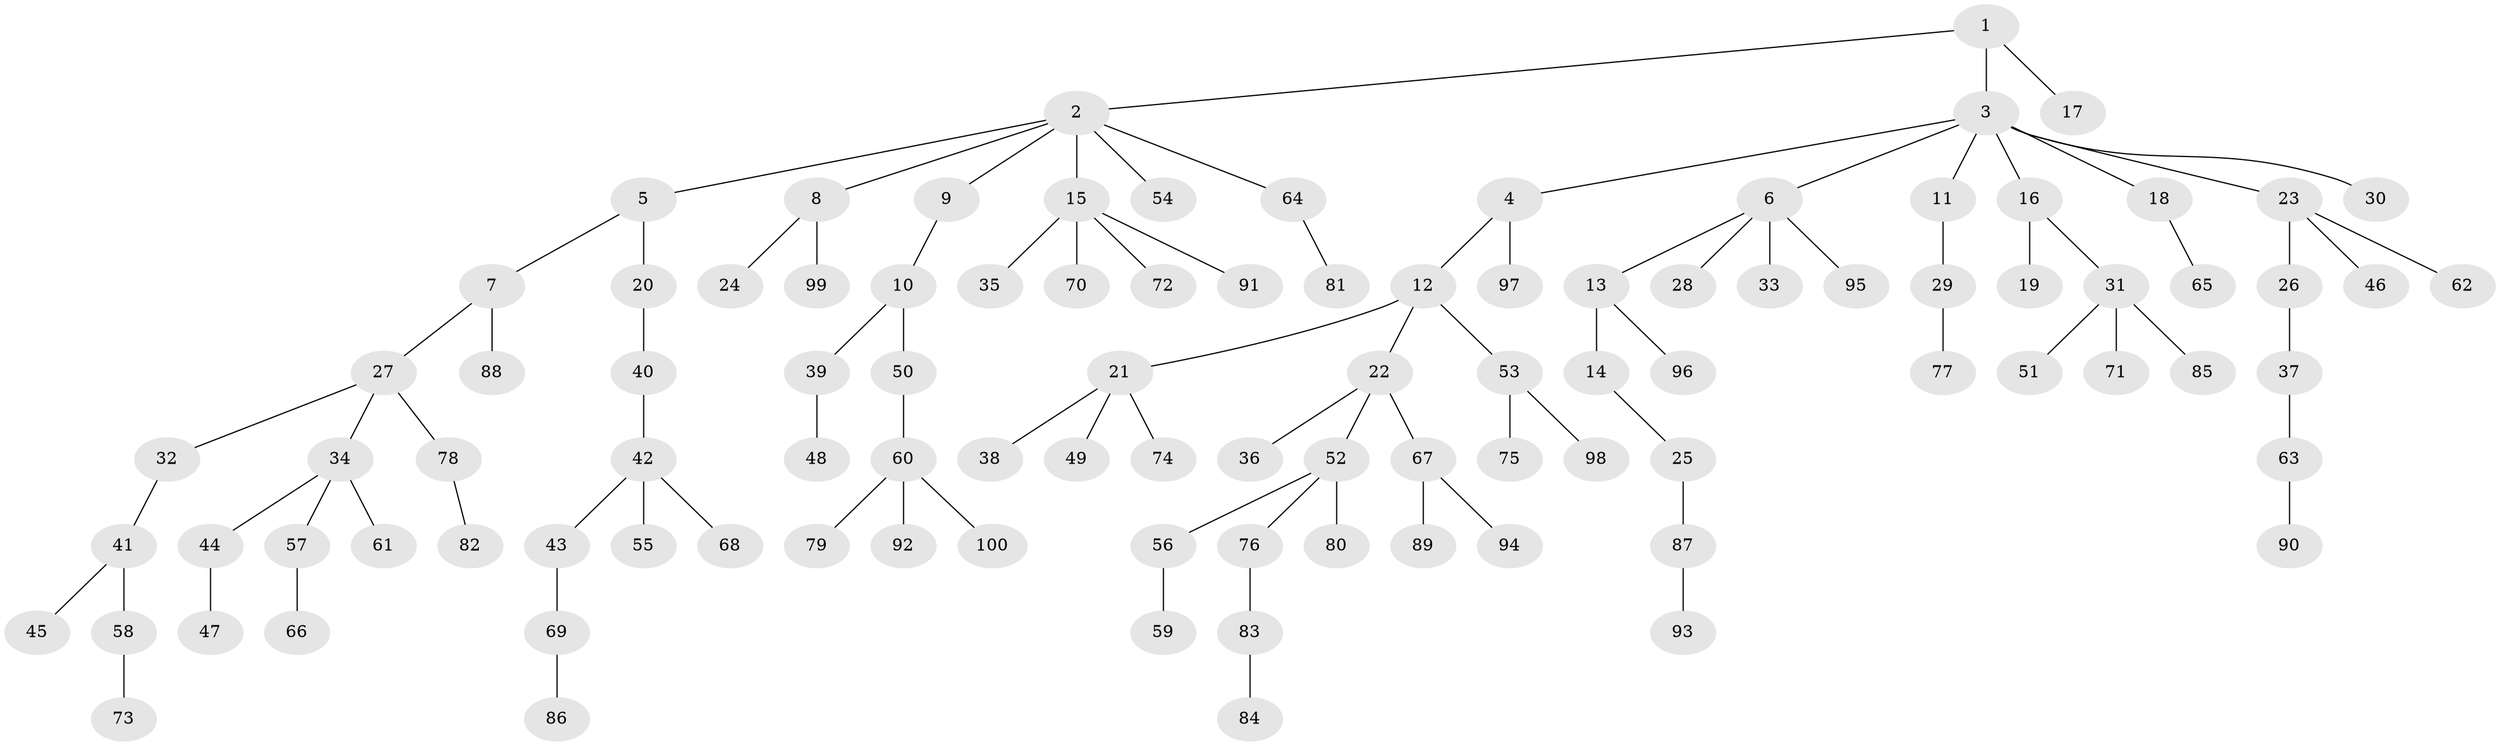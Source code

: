 // Generated by graph-tools (version 1.1) at 2025/38/02/21/25 10:38:55]
// undirected, 100 vertices, 99 edges
graph export_dot {
graph [start="1"]
  node [color=gray90,style=filled];
  1;
  2;
  3;
  4;
  5;
  6;
  7;
  8;
  9;
  10;
  11;
  12;
  13;
  14;
  15;
  16;
  17;
  18;
  19;
  20;
  21;
  22;
  23;
  24;
  25;
  26;
  27;
  28;
  29;
  30;
  31;
  32;
  33;
  34;
  35;
  36;
  37;
  38;
  39;
  40;
  41;
  42;
  43;
  44;
  45;
  46;
  47;
  48;
  49;
  50;
  51;
  52;
  53;
  54;
  55;
  56;
  57;
  58;
  59;
  60;
  61;
  62;
  63;
  64;
  65;
  66;
  67;
  68;
  69;
  70;
  71;
  72;
  73;
  74;
  75;
  76;
  77;
  78;
  79;
  80;
  81;
  82;
  83;
  84;
  85;
  86;
  87;
  88;
  89;
  90;
  91;
  92;
  93;
  94;
  95;
  96;
  97;
  98;
  99;
  100;
  1 -- 2;
  1 -- 3;
  1 -- 17;
  2 -- 5;
  2 -- 8;
  2 -- 9;
  2 -- 15;
  2 -- 54;
  2 -- 64;
  3 -- 4;
  3 -- 6;
  3 -- 11;
  3 -- 16;
  3 -- 18;
  3 -- 23;
  3 -- 30;
  4 -- 12;
  4 -- 97;
  5 -- 7;
  5 -- 20;
  6 -- 13;
  6 -- 28;
  6 -- 33;
  6 -- 95;
  7 -- 27;
  7 -- 88;
  8 -- 24;
  8 -- 99;
  9 -- 10;
  10 -- 39;
  10 -- 50;
  11 -- 29;
  12 -- 21;
  12 -- 22;
  12 -- 53;
  13 -- 14;
  13 -- 96;
  14 -- 25;
  15 -- 35;
  15 -- 70;
  15 -- 72;
  15 -- 91;
  16 -- 19;
  16 -- 31;
  18 -- 65;
  20 -- 40;
  21 -- 38;
  21 -- 49;
  21 -- 74;
  22 -- 36;
  22 -- 52;
  22 -- 67;
  23 -- 26;
  23 -- 46;
  23 -- 62;
  25 -- 87;
  26 -- 37;
  27 -- 32;
  27 -- 34;
  27 -- 78;
  29 -- 77;
  31 -- 51;
  31 -- 71;
  31 -- 85;
  32 -- 41;
  34 -- 44;
  34 -- 57;
  34 -- 61;
  37 -- 63;
  39 -- 48;
  40 -- 42;
  41 -- 45;
  41 -- 58;
  42 -- 43;
  42 -- 55;
  42 -- 68;
  43 -- 69;
  44 -- 47;
  50 -- 60;
  52 -- 56;
  52 -- 76;
  52 -- 80;
  53 -- 75;
  53 -- 98;
  56 -- 59;
  57 -- 66;
  58 -- 73;
  60 -- 79;
  60 -- 92;
  60 -- 100;
  63 -- 90;
  64 -- 81;
  67 -- 89;
  67 -- 94;
  69 -- 86;
  76 -- 83;
  78 -- 82;
  83 -- 84;
  87 -- 93;
}

